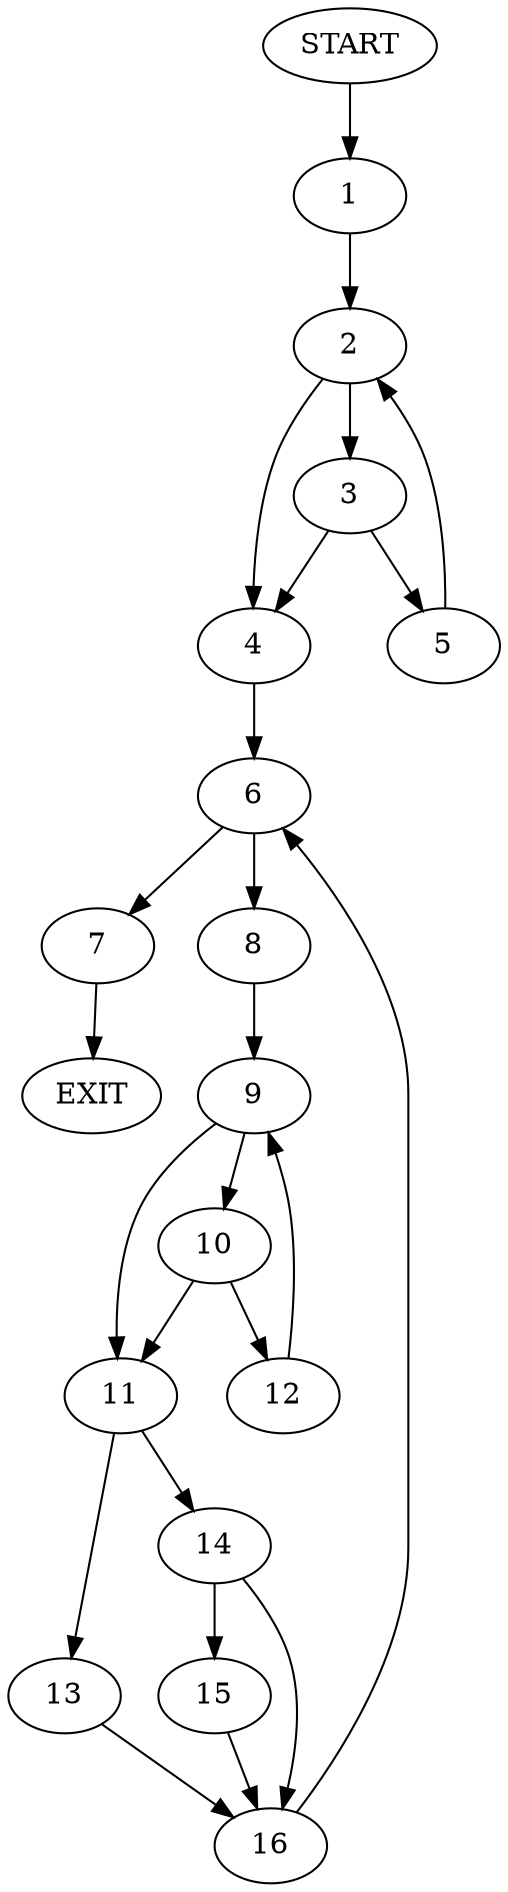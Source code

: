 digraph {
0 [label="START"]
17 [label="EXIT"]
0 -> 1
1 -> 2
2 -> 3
2 -> 4
3 -> 5
3 -> 4
4 -> 6
5 -> 2
6 -> 7
6 -> 8
8 -> 9
7 -> 17
9 -> 10
9 -> 11
10 -> 11
10 -> 12
11 -> 13
11 -> 14
12 -> 9
14 -> 15
14 -> 16
13 -> 16
16 -> 6
15 -> 16
}
